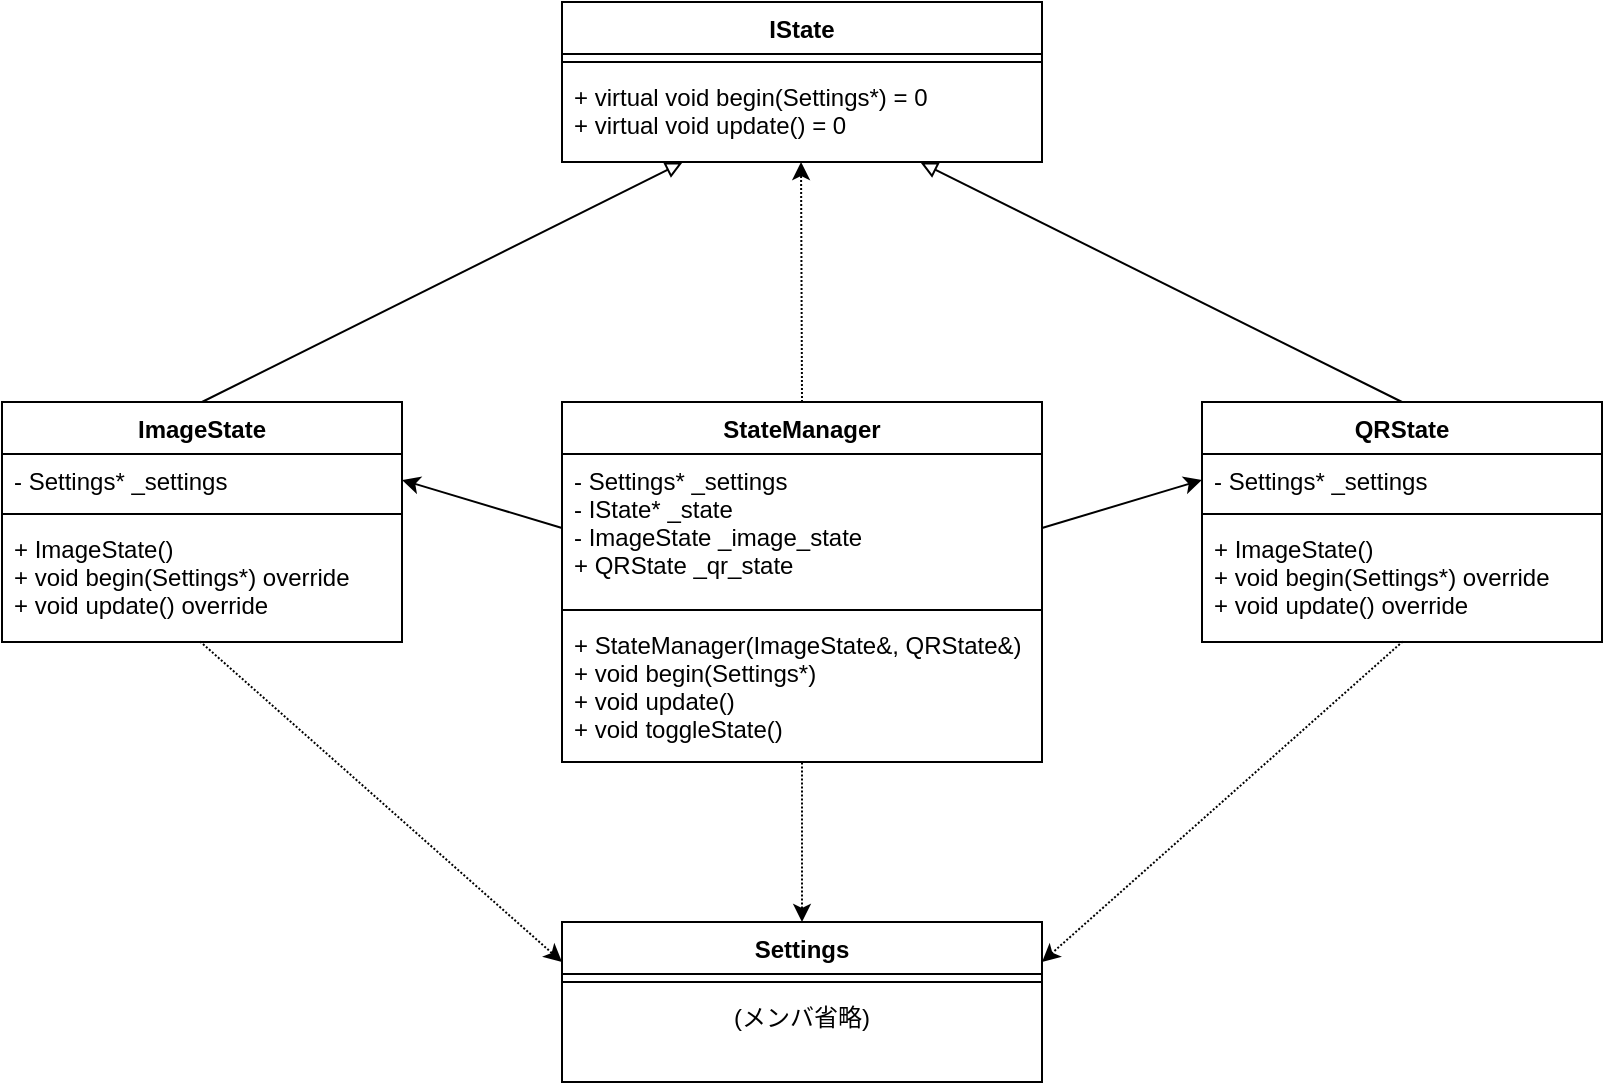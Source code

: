 <mxfile version="17.2.4" type="device"><diagram id="UwUfe4iXuFxuXC9RK4Ns" name="ページ1"><mxGraphModel dx="973" dy="907" grid="1" gridSize="10" guides="1" tooltips="1" connect="1" arrows="1" fold="1" page="1" pageScale="1" pageWidth="1169" pageHeight="827" math="0" shadow="0"><root><mxCell id="0"/><mxCell id="1" parent="0"/><mxCell id="teeHYfvORbjgWLrDATMQ-9" value="IState" style="swimlane;fontStyle=1;align=center;verticalAlign=top;childLayout=stackLayout;horizontal=1;startSize=26;horizontalStack=0;resizeParent=1;resizeParentMax=0;resizeLast=0;collapsible=1;marginBottom=0;" vertex="1" parent="1"><mxGeometry x="400" y="120" width="240" height="80" as="geometry"/></mxCell><mxCell id="teeHYfvORbjgWLrDATMQ-11" value="" style="line;strokeWidth=1;fillColor=none;align=left;verticalAlign=middle;spacingTop=-1;spacingLeft=3;spacingRight=3;rotatable=0;labelPosition=right;points=[];portConstraint=eastwest;" vertex="1" parent="teeHYfvORbjgWLrDATMQ-9"><mxGeometry y="26" width="240" height="8" as="geometry"/></mxCell><mxCell id="teeHYfvORbjgWLrDATMQ-12" value="+ virtual void begin(Settings*) = 0&#10;+ virtual void update() = 0" style="text;strokeColor=none;fillColor=none;align=left;verticalAlign=top;spacingLeft=4;spacingRight=4;overflow=hidden;rotatable=0;points=[[0,0.5],[1,0.5]];portConstraint=eastwest;" vertex="1" parent="teeHYfvORbjgWLrDATMQ-9"><mxGeometry y="34" width="240" height="46" as="geometry"/></mxCell><mxCell id="teeHYfvORbjgWLrDATMQ-29" style="rounded=0;orthogonalLoop=1;jettySize=auto;html=1;exitX=0.5;exitY=0;exitDx=0;exitDy=0;entryX=0.251;entryY=1.005;entryDx=0;entryDy=0;endArrow=block;endFill=0;entryPerimeter=0;" edge="1" parent="1" source="teeHYfvORbjgWLrDATMQ-13" target="teeHYfvORbjgWLrDATMQ-12"><mxGeometry relative="1" as="geometry"/></mxCell><mxCell id="teeHYfvORbjgWLrDATMQ-41" style="edgeStyle=none;rounded=0;orthogonalLoop=1;jettySize=auto;html=1;exitX=0.495;exitY=0.995;exitDx=0;exitDy=0;entryX=0;entryY=0.25;entryDx=0;entryDy=0;dashed=1;dashPattern=1 1;endArrow=classic;endFill=1;exitPerimeter=0;" edge="1" parent="1" source="teeHYfvORbjgWLrDATMQ-16" target="teeHYfvORbjgWLrDATMQ-30"><mxGeometry relative="1" as="geometry"/></mxCell><mxCell id="teeHYfvORbjgWLrDATMQ-13" value="ImageState" style="swimlane;fontStyle=1;align=center;verticalAlign=top;childLayout=stackLayout;horizontal=1;startSize=26;horizontalStack=0;resizeParent=1;resizeParentMax=0;resizeLast=0;collapsible=1;marginBottom=0;" vertex="1" parent="1"><mxGeometry x="120" y="320" width="200" height="120" as="geometry"/></mxCell><mxCell id="teeHYfvORbjgWLrDATMQ-14" value="- Settings* _settings" style="text;strokeColor=none;fillColor=none;align=left;verticalAlign=top;spacingLeft=4;spacingRight=4;overflow=hidden;rotatable=0;points=[[0,0.5],[1,0.5]];portConstraint=eastwest;" vertex="1" parent="teeHYfvORbjgWLrDATMQ-13"><mxGeometry y="26" width="200" height="26" as="geometry"/></mxCell><mxCell id="teeHYfvORbjgWLrDATMQ-15" value="" style="line;strokeWidth=1;fillColor=none;align=left;verticalAlign=middle;spacingTop=-1;spacingLeft=3;spacingRight=3;rotatable=0;labelPosition=right;points=[];portConstraint=eastwest;" vertex="1" parent="teeHYfvORbjgWLrDATMQ-13"><mxGeometry y="52" width="200" height="8" as="geometry"/></mxCell><mxCell id="teeHYfvORbjgWLrDATMQ-16" value="+ ImageState()&#10;+ void begin(Settings*) override&#10;+ void update() override" style="text;strokeColor=none;fillColor=none;align=left;verticalAlign=top;spacingLeft=4;spacingRight=4;overflow=hidden;rotatable=0;points=[[0,0.5],[1,0.5]];portConstraint=eastwest;" vertex="1" parent="teeHYfvORbjgWLrDATMQ-13"><mxGeometry y="60" width="200" height="60" as="geometry"/></mxCell><mxCell id="teeHYfvORbjgWLrDATMQ-28" style="rounded=0;orthogonalLoop=1;jettySize=auto;html=1;exitX=0.5;exitY=0;exitDx=0;exitDy=0;entryX=0.747;entryY=1.005;entryDx=0;entryDy=0;endArrow=block;endFill=0;entryPerimeter=0;" edge="1" parent="1" source="teeHYfvORbjgWLrDATMQ-17" target="teeHYfvORbjgWLrDATMQ-12"><mxGeometry relative="1" as="geometry"/></mxCell><mxCell id="teeHYfvORbjgWLrDATMQ-42" style="edgeStyle=none;rounded=0;orthogonalLoop=1;jettySize=auto;html=1;exitX=0.502;exitY=0.995;exitDx=0;exitDy=0;entryX=1;entryY=0.25;entryDx=0;entryDy=0;dashed=1;dashPattern=1 1;endArrow=classic;endFill=1;exitPerimeter=0;" edge="1" parent="1" source="teeHYfvORbjgWLrDATMQ-20" target="teeHYfvORbjgWLrDATMQ-30"><mxGeometry relative="1" as="geometry"/></mxCell><mxCell id="teeHYfvORbjgWLrDATMQ-17" value="QRState" style="swimlane;fontStyle=1;align=center;verticalAlign=top;childLayout=stackLayout;horizontal=1;startSize=26;horizontalStack=0;resizeParent=1;resizeParentMax=0;resizeLast=0;collapsible=1;marginBottom=0;" vertex="1" parent="1"><mxGeometry x="720" y="320" width="200" height="120" as="geometry"/></mxCell><mxCell id="teeHYfvORbjgWLrDATMQ-18" value="- Settings* _settings" style="text;strokeColor=none;fillColor=none;align=left;verticalAlign=top;spacingLeft=4;spacingRight=4;overflow=hidden;rotatable=0;points=[[0,0.5],[1,0.5]];portConstraint=eastwest;" vertex="1" parent="teeHYfvORbjgWLrDATMQ-17"><mxGeometry y="26" width="200" height="26" as="geometry"/></mxCell><mxCell id="teeHYfvORbjgWLrDATMQ-19" value="" style="line;strokeWidth=1;fillColor=none;align=left;verticalAlign=middle;spacingTop=-1;spacingLeft=3;spacingRight=3;rotatable=0;labelPosition=right;points=[];portConstraint=eastwest;" vertex="1" parent="teeHYfvORbjgWLrDATMQ-17"><mxGeometry y="52" width="200" height="8" as="geometry"/></mxCell><mxCell id="teeHYfvORbjgWLrDATMQ-20" value="+ ImageState()&#10;+ void begin(Settings*) override&#10;+ void update() override" style="text;strokeColor=none;fillColor=none;align=left;verticalAlign=top;spacingLeft=4;spacingRight=4;overflow=hidden;rotatable=0;points=[[0,0.5],[1,0.5]];portConstraint=eastwest;" vertex="1" parent="teeHYfvORbjgWLrDATMQ-17"><mxGeometry y="60" width="200" height="60" as="geometry"/></mxCell><mxCell id="teeHYfvORbjgWLrDATMQ-39" style="edgeStyle=none;rounded=0;orthogonalLoop=1;jettySize=auto;html=1;exitX=0.5;exitY=0;exitDx=0;exitDy=0;entryX=0.498;entryY=1;entryDx=0;entryDy=0;entryPerimeter=0;endArrow=classic;endFill=1;dashed=1;dashPattern=1 1;" edge="1" parent="1" source="teeHYfvORbjgWLrDATMQ-21" target="teeHYfvORbjgWLrDATMQ-12"><mxGeometry relative="1" as="geometry"/></mxCell><mxCell id="teeHYfvORbjgWLrDATMQ-43" style="edgeStyle=none;rounded=0;orthogonalLoop=1;jettySize=auto;html=1;entryX=0.5;entryY=0;entryDx=0;entryDy=0;dashed=1;dashPattern=1 1;endArrow=classic;endFill=1;exitX=0.5;exitY=1.003;exitDx=0;exitDy=0;exitPerimeter=0;" edge="1" parent="1" source="teeHYfvORbjgWLrDATMQ-24" target="teeHYfvORbjgWLrDATMQ-30"><mxGeometry relative="1" as="geometry"><mxPoint x="540" y="510" as="sourcePoint"/></mxGeometry></mxCell><mxCell id="teeHYfvORbjgWLrDATMQ-21" value="StateManager" style="swimlane;fontStyle=1;align=center;verticalAlign=top;childLayout=stackLayout;horizontal=1;startSize=26;horizontalStack=0;resizeParent=1;resizeParentMax=0;resizeLast=0;collapsible=1;marginBottom=0;" vertex="1" parent="1"><mxGeometry x="400" y="320" width="240" height="180" as="geometry"/></mxCell><mxCell id="teeHYfvORbjgWLrDATMQ-22" value="- Settings* _settings&#10;- IState* _state&#10;- ImageState _image_state&#10;+ QRState _qr_state" style="text;strokeColor=none;fillColor=none;align=left;verticalAlign=top;spacingLeft=4;spacingRight=4;overflow=hidden;rotatable=0;points=[[0,0.5],[1,0.5]];portConstraint=eastwest;" vertex="1" parent="teeHYfvORbjgWLrDATMQ-21"><mxGeometry y="26" width="240" height="74" as="geometry"/></mxCell><mxCell id="teeHYfvORbjgWLrDATMQ-23" value="" style="line;strokeWidth=1;fillColor=none;align=left;verticalAlign=middle;spacingTop=-1;spacingLeft=3;spacingRight=3;rotatable=0;labelPosition=right;points=[];portConstraint=eastwest;" vertex="1" parent="teeHYfvORbjgWLrDATMQ-21"><mxGeometry y="100" width="240" height="8" as="geometry"/></mxCell><mxCell id="teeHYfvORbjgWLrDATMQ-24" value="+ StateManager(ImageState&amp;, QRState&amp;)&#10;+ void begin(Settings*)&#10;+ void update()&#10;+ void toggleState()" style="text;strokeColor=none;fillColor=none;align=left;verticalAlign=top;spacingLeft=4;spacingRight=4;overflow=hidden;rotatable=0;points=[[0,0.5],[1,0.5]];portConstraint=eastwest;" vertex="1" parent="teeHYfvORbjgWLrDATMQ-21"><mxGeometry y="108" width="240" height="72" as="geometry"/></mxCell><mxCell id="teeHYfvORbjgWLrDATMQ-30" value="Settings" style="swimlane;fontStyle=1;align=center;verticalAlign=top;childLayout=stackLayout;horizontal=1;startSize=26;horizontalStack=0;resizeParent=1;resizeParentMax=0;resizeLast=0;collapsible=1;marginBottom=0;" vertex="1" parent="1"><mxGeometry x="400" y="580" width="240" height="80" as="geometry"/></mxCell><mxCell id="teeHYfvORbjgWLrDATMQ-31" value="" style="line;strokeWidth=1;fillColor=none;align=left;verticalAlign=middle;spacingTop=-1;spacingLeft=3;spacingRight=3;rotatable=0;labelPosition=right;points=[];portConstraint=eastwest;" vertex="1" parent="teeHYfvORbjgWLrDATMQ-30"><mxGeometry y="26" width="240" height="8" as="geometry"/></mxCell><mxCell id="teeHYfvORbjgWLrDATMQ-32" value="(メンバ省略)" style="text;strokeColor=none;fillColor=none;align=center;verticalAlign=top;spacingLeft=4;spacingRight=4;overflow=hidden;rotatable=0;points=[[0,0.5],[1,0.5]];portConstraint=eastwest;" vertex="1" parent="teeHYfvORbjgWLrDATMQ-30"><mxGeometry y="34" width="240" height="46" as="geometry"/></mxCell><mxCell id="teeHYfvORbjgWLrDATMQ-37" style="edgeStyle=none;rounded=0;orthogonalLoop=1;jettySize=auto;html=1;exitX=0;exitY=0.5;exitDx=0;exitDy=0;entryX=1;entryY=0.5;entryDx=0;entryDy=0;endArrow=classic;endFill=1;" edge="1" parent="1" source="teeHYfvORbjgWLrDATMQ-22" target="teeHYfvORbjgWLrDATMQ-14"><mxGeometry relative="1" as="geometry"/></mxCell><mxCell id="teeHYfvORbjgWLrDATMQ-38" style="edgeStyle=none;rounded=0;orthogonalLoop=1;jettySize=auto;html=1;exitX=1;exitY=0.5;exitDx=0;exitDy=0;entryX=0;entryY=0.5;entryDx=0;entryDy=0;endArrow=classic;endFill=1;" edge="1" parent="1" source="teeHYfvORbjgWLrDATMQ-22" target="teeHYfvORbjgWLrDATMQ-18"><mxGeometry relative="1" as="geometry"/></mxCell></root></mxGraphModel></diagram></mxfile>